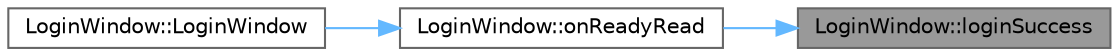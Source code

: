 digraph "LoginWindow::loginSuccess"
{
 // LATEX_PDF_SIZE
  bgcolor="transparent";
  edge [fontname=Helvetica,fontsize=10,labelfontname=Helvetica,labelfontsize=10];
  node [fontname=Helvetica,fontsize=10,shape=box,height=0.2,width=0.4];
  rankdir="RL";
  Node1 [id="Node000001",label="LoginWindow::loginSuccess",height=0.2,width=0.4,color="gray40", fillcolor="grey60", style="filled", fontcolor="black",tooltip="Сигнал, отправляемый при успешной авторизации"];
  Node1 -> Node2 [id="edge1_Node000001_Node000002",dir="back",color="steelblue1",style="solid",tooltip=" "];
  Node2 [id="Node000002",label="LoginWindow::onReadyRead",height=0.2,width=0.4,color="grey40", fillcolor="white", style="filled",URL="$class_login_window.html#a02f6eaba686aa435d88901f2cdc712e7",tooltip="Слот для обработки данных, поступающих от сервера"];
  Node2 -> Node3 [id="edge2_Node000002_Node000003",dir="back",color="steelblue1",style="solid",tooltip=" "];
  Node3 [id="Node000003",label="LoginWindow::LoginWindow",height=0.2,width=0.4,color="grey40", fillcolor="white", style="filled",URL="$class_login_window.html#a46389ab3d8ee779d48ec1740486cbc0d",tooltip="Конструктор класса LoginWindow."];
}
